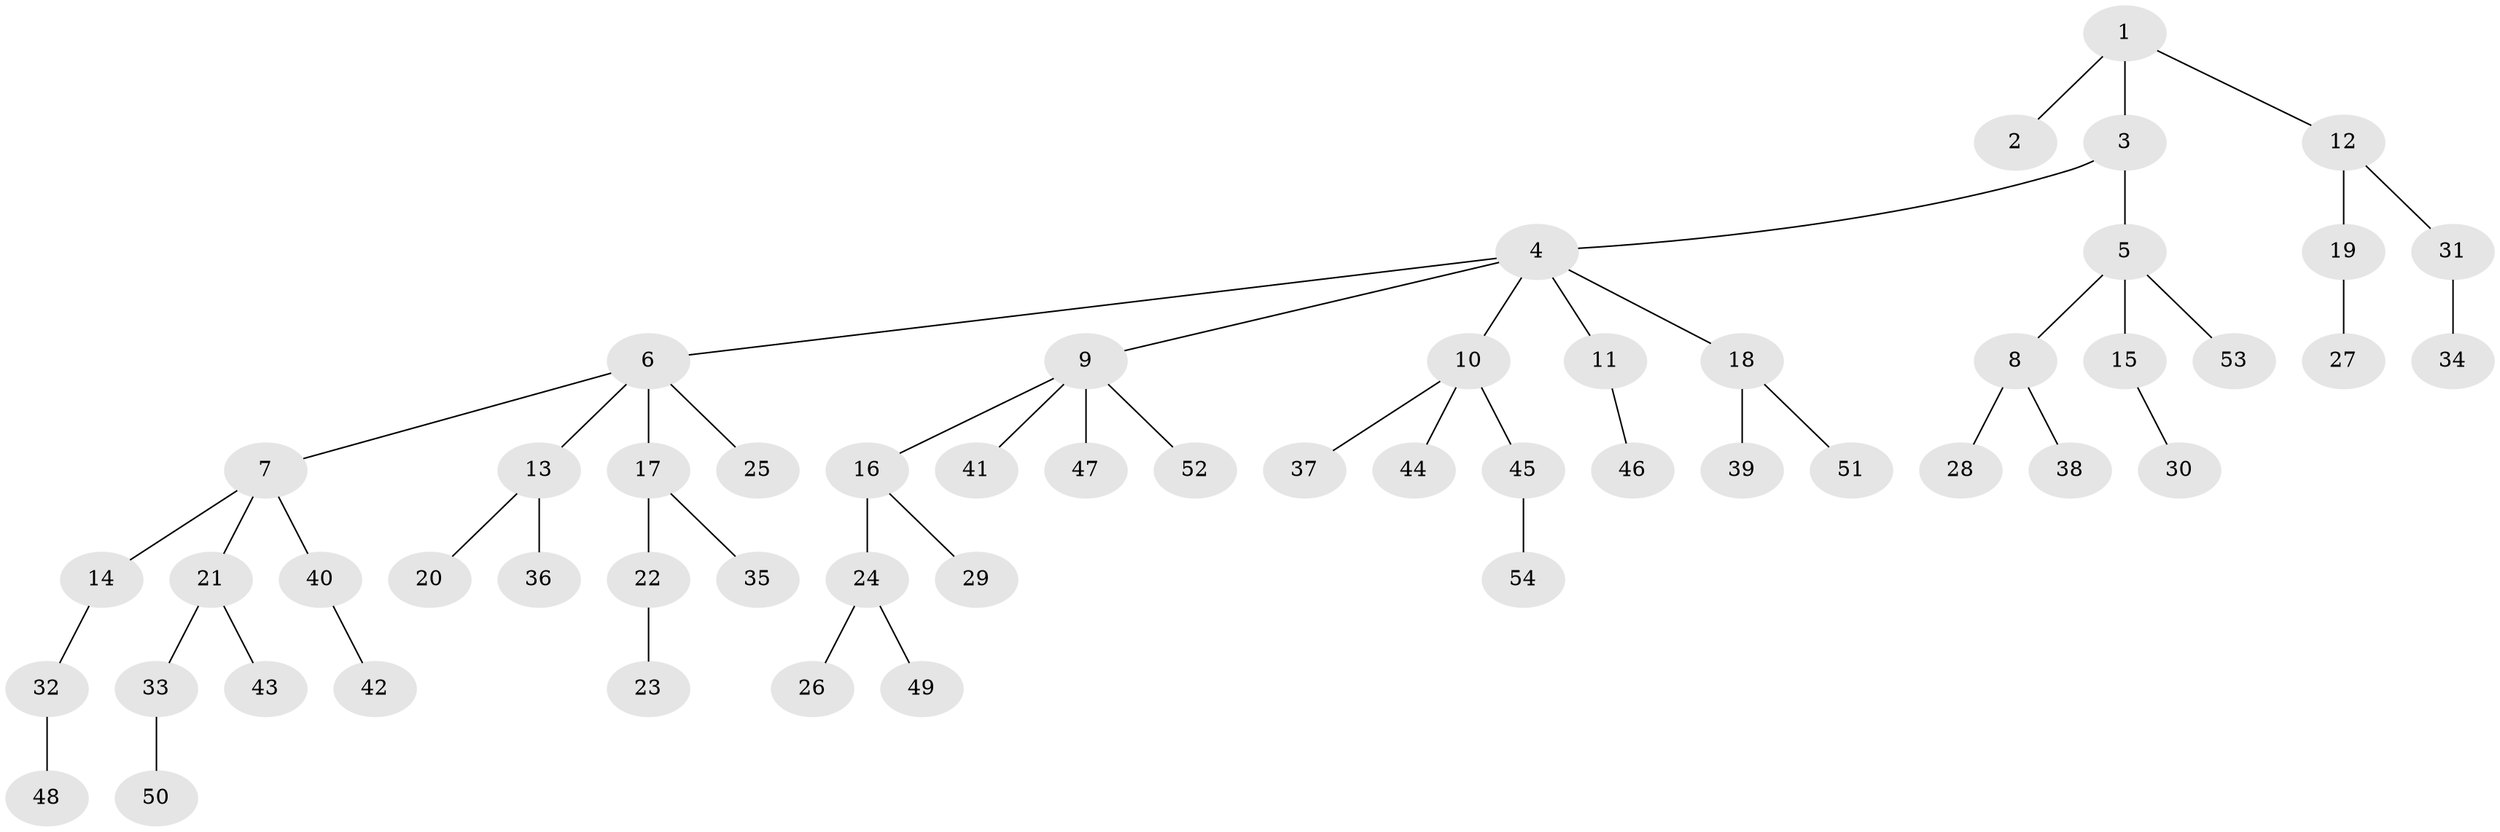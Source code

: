 // coarse degree distribution, {4: 0.029411764705882353, 1: 0.6176470588235294, 3: 0.058823529411764705, 8: 0.029411764705882353, 7: 0.029411764705882353, 2: 0.20588235294117646, 6: 0.029411764705882353}
// Generated by graph-tools (version 1.1) at 2025/52/02/27/25 19:52:11]
// undirected, 54 vertices, 53 edges
graph export_dot {
graph [start="1"]
  node [color=gray90,style=filled];
  1;
  2;
  3;
  4;
  5;
  6;
  7;
  8;
  9;
  10;
  11;
  12;
  13;
  14;
  15;
  16;
  17;
  18;
  19;
  20;
  21;
  22;
  23;
  24;
  25;
  26;
  27;
  28;
  29;
  30;
  31;
  32;
  33;
  34;
  35;
  36;
  37;
  38;
  39;
  40;
  41;
  42;
  43;
  44;
  45;
  46;
  47;
  48;
  49;
  50;
  51;
  52;
  53;
  54;
  1 -- 2;
  1 -- 3;
  1 -- 12;
  3 -- 4;
  3 -- 5;
  4 -- 6;
  4 -- 9;
  4 -- 10;
  4 -- 11;
  4 -- 18;
  5 -- 8;
  5 -- 15;
  5 -- 53;
  6 -- 7;
  6 -- 13;
  6 -- 17;
  6 -- 25;
  7 -- 14;
  7 -- 21;
  7 -- 40;
  8 -- 28;
  8 -- 38;
  9 -- 16;
  9 -- 41;
  9 -- 47;
  9 -- 52;
  10 -- 37;
  10 -- 44;
  10 -- 45;
  11 -- 46;
  12 -- 19;
  12 -- 31;
  13 -- 20;
  13 -- 36;
  14 -- 32;
  15 -- 30;
  16 -- 24;
  16 -- 29;
  17 -- 22;
  17 -- 35;
  18 -- 39;
  18 -- 51;
  19 -- 27;
  21 -- 33;
  21 -- 43;
  22 -- 23;
  24 -- 26;
  24 -- 49;
  31 -- 34;
  32 -- 48;
  33 -- 50;
  40 -- 42;
  45 -- 54;
}
